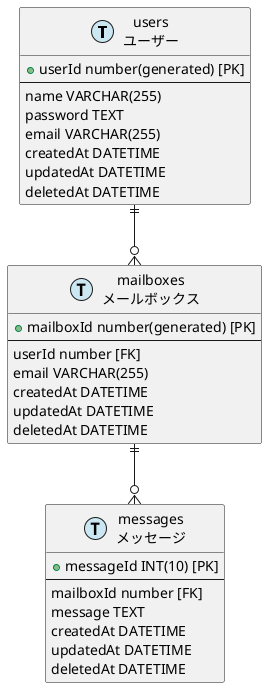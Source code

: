 @startuml

!define TRANSACTION CAE7F2

entity users as "users\nユーザー" <<T,TRANSACTION>> {
  + userId number(generated) [PK]
  --
  name VARCHAR(255)
  password TEXT
  email VARCHAR(255)
  createdAt DATETIME
  updatedAt DATETIME
  deletedAt DATETIME
}

entity mailboxes as "mailboxes\nメールボックス" <<T,TRANSACTION>> {
  + mailboxId number(generated) [PK]
  --
  userId number [FK] 
  email VARCHAR(255)
  createdAt DATETIME
  updatedAt DATETIME
  deletedAt DATETIME
}

entity messages as "messages\nメッセージ" <<T,TRANSACTION>> {
  + messageId INT(10) [PK]
  --
  mailboxId number [FK]
  message TEXT
  createdAt DATETIME
  updatedAt DATETIME
  deletedAt DATETIME
}

users ||--o{ mailboxes
mailboxes ||--o{ messages


@enduml